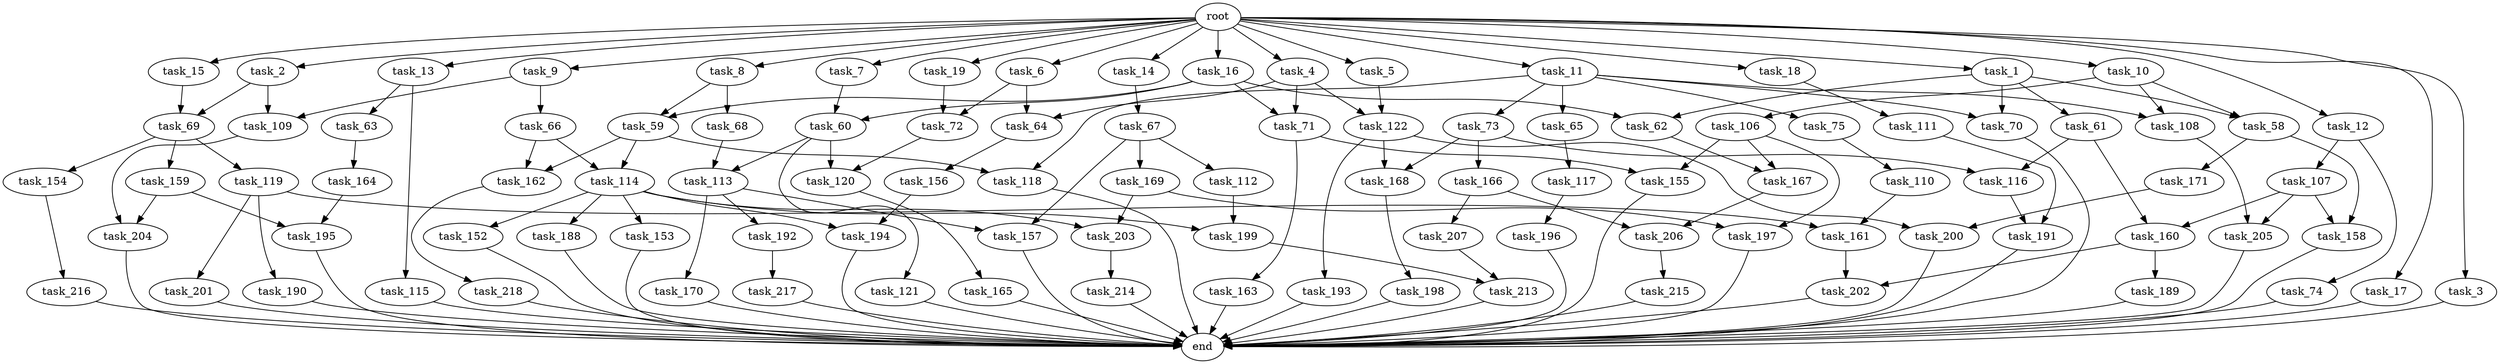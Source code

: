 digraph G {
  task_214 [size="343597383.680000"];
  task_19 [size="10.240000"];
  task_8 [size="10.240000"];
  task_156 [size="343597383.680000"];
  task_108 [size="9363028705.280001"];
  task_191 [size="5239860101.120000"];
  task_207 [size="8589934592.000000"];
  task_15 [size="10.240000"];
  task_58 [size="15547781611.520000"];
  task_114 [size="11682311045.120001"];
  task_18 [size="10.240000"];
  task_195 [size="9363028705.280001"];
  task_154 [size="2147483648.000000"];
  task_73 [size="773094113.280000"];
  task_16 [size="10.240000"];
  task_110 [size="2147483648.000000"];
  task_68 [size="4209067950.080000"];
  task_61 [size="6957847019.520000"];
  task_217 [size="1374389534.720000"];
  task_74 [size="8589934592.000000"];
  task_158 [size="4466765987.840000"];
  task_1 [size="10.240000"];
  task_64 [size="7645041786.880000"];
  task_160 [size="8332236554.240000"];
  task_11 [size="10.240000"];
  task_171 [size="3092376453.120000"];
  task_62 [size="8332236554.240000"];
  task_107 [size="8589934592.000000"];
  task_2 [size="10.240000"];
  task_10 [size="10.240000"];
  task_66 [size="3092376453.120000"];
  task_109 [size="5239860101.120000"];
  task_166 [size="5497558138.880000"];
  task_122 [size="7645041786.880000"];
  task_72 [size="4294967296.000000"];
  task_17 [size="10.240000"];
  task_199 [size="687194767.360000"];
  task_155 [size="6270652252.160000"];
  task_67 [size="5497558138.880000"];
  task_218 [size="343597383.680000"];
  task_203 [size="4552665333.760000"];
  task_157 [size="3435973836.800000"];
  task_106 [size="8589934592.000000"];
  task_197 [size="9706626088.960001"];
  task_194 [size="2491081031.680000"];
  task_159 [size="2147483648.000000"];
  task_167 [size="6270652252.160000"];
  task_59 [size="5583457484.800000"];
  end [size="0.000000"];
  task_170 [size="3092376453.120000"];
  task_9 [size="10.240000"];
  task_165 [size="8589934592.000000"];
  task_163 [size="773094113.280000"];
  task_192 [size="3092376453.120000"];
  task_202 [size="9105330667.520000"];
  task_69 [size="7645041786.880000"];
  task_118 [size="3865470566.400000"];
  task_117 [size="1374389534.720000"];
  task_196 [size="5497558138.880000"];
  task_201 [size="3092376453.120000"];
  task_65 [size="773094113.280000"];
  task_116 [size="12455405158.400000"];
  task_168 [size="9706626088.960001"];
  task_206 [size="9363028705.280001"];
  task_12 [size="10.240000"];
  task_193 [size="4209067950.080000"];
  task_121 [size="4209067950.080000"];
  task_152 [size="343597383.680000"];
  task_3 [size="10.240000"];
  task_216 [size="343597383.680000"];
  task_169 [size="343597383.680000"];
  task_5 [size="10.240000"];
  task_189 [size="2147483648.000000"];
  task_115 [size="773094113.280000"];
  task_190 [size="3092376453.120000"];
  task_188 [size="343597383.680000"];
  task_14 [size="10.240000"];
  task_198 [size="3092376453.120000"];
  task_4 [size="10.240000"];
  task_119 [size="2147483648.000000"];
  task_161 [size="6184752906.240000"];
  task_213 [size="9706626088.960001"];
  task_113 [size="8418135900.160000"];
  task_164 [size="343597383.680000"];
  task_112 [size="343597383.680000"];
  task_205 [size="5583457484.800000"];
  task_153 [size="343597383.680000"];
  root [size="0.000000"];
  task_120 [size="4982162063.360000"];
  task_60 [size="2147483648.000000"];
  task_6 [size="10.240000"];
  task_215 [size="5497558138.880000"];
  task_70 [size="7730941132.800000"];
  task_13 [size="10.240000"];
  task_162 [size="11682311045.120001"];
  task_200 [size="4552665333.760000"];
  task_111 [size="343597383.680000"];
  task_204 [size="14087492730.880001"];
  task_63 [size="773094113.280000"];
  task_7 [size="10.240000"];
  task_71 [size="6871947673.600000"];
  task_75 [size="773094113.280000"];

  task_214 -> end [size="1.000000"];
  task_19 -> task_72 [size="209715200.000000"];
  task_8 -> task_59 [size="411041792.000000"];
  task_8 -> task_68 [size="411041792.000000"];
  task_156 -> task_194 [size="209715200.000000"];
  task_108 -> task_205 [size="411041792.000000"];
  task_191 -> end [size="1.000000"];
  task_207 -> task_213 [size="536870912.000000"];
  task_15 -> task_69 [size="536870912.000000"];
  task_58 -> task_171 [size="301989888.000000"];
  task_58 -> task_158 [size="301989888.000000"];
  task_114 -> task_199 [size="33554432.000000"];
  task_114 -> task_188 [size="33554432.000000"];
  task_114 -> task_194 [size="33554432.000000"];
  task_114 -> task_152 [size="33554432.000000"];
  task_114 -> task_203 [size="33554432.000000"];
  task_114 -> task_153 [size="33554432.000000"];
  task_18 -> task_111 [size="33554432.000000"];
  task_195 -> end [size="1.000000"];
  task_154 -> task_216 [size="33554432.000000"];
  task_73 -> task_116 [size="536870912.000000"];
  task_73 -> task_168 [size="536870912.000000"];
  task_73 -> task_166 [size="536870912.000000"];
  task_16 -> task_62 [size="134217728.000000"];
  task_16 -> task_59 [size="134217728.000000"];
  task_16 -> task_60 [size="134217728.000000"];
  task_16 -> task_71 [size="134217728.000000"];
  task_110 -> task_161 [size="301989888.000000"];
  task_68 -> task_113 [size="411041792.000000"];
  task_61 -> task_116 [size="679477248.000000"];
  task_61 -> task_160 [size="679477248.000000"];
  task_217 -> end [size="1.000000"];
  task_74 -> end [size="1.000000"];
  task_158 -> end [size="1.000000"];
  task_1 -> task_61 [size="679477248.000000"];
  task_1 -> task_62 [size="679477248.000000"];
  task_1 -> task_58 [size="679477248.000000"];
  task_1 -> task_70 [size="679477248.000000"];
  task_64 -> task_156 [size="33554432.000000"];
  task_160 -> task_202 [size="209715200.000000"];
  task_160 -> task_189 [size="209715200.000000"];
  task_11 -> task_73 [size="75497472.000000"];
  task_11 -> task_108 [size="75497472.000000"];
  task_11 -> task_118 [size="75497472.000000"];
  task_11 -> task_75 [size="75497472.000000"];
  task_11 -> task_70 [size="75497472.000000"];
  task_11 -> task_65 [size="75497472.000000"];
  task_171 -> task_200 [size="33554432.000000"];
  task_62 -> task_167 [size="75497472.000000"];
  task_107 -> task_160 [size="134217728.000000"];
  task_107 -> task_205 [size="134217728.000000"];
  task_107 -> task_158 [size="134217728.000000"];
  task_2 -> task_69 [size="209715200.000000"];
  task_2 -> task_109 [size="209715200.000000"];
  task_10 -> task_106 [size="838860800.000000"];
  task_10 -> task_108 [size="838860800.000000"];
  task_10 -> task_58 [size="838860800.000000"];
  task_66 -> task_162 [size="838860800.000000"];
  task_66 -> task_114 [size="838860800.000000"];
  task_109 -> task_204 [size="536870912.000000"];
  task_166 -> task_207 [size="838860800.000000"];
  task_166 -> task_206 [size="838860800.000000"];
  task_122 -> task_193 [size="411041792.000000"];
  task_122 -> task_168 [size="411041792.000000"];
  task_122 -> task_200 [size="411041792.000000"];
  task_72 -> task_120 [size="75497472.000000"];
  task_17 -> end [size="1.000000"];
  task_199 -> task_213 [size="411041792.000000"];
  task_155 -> end [size="1.000000"];
  task_67 -> task_157 [size="33554432.000000"];
  task_67 -> task_169 [size="33554432.000000"];
  task_67 -> task_112 [size="33554432.000000"];
  task_218 -> end [size="1.000000"];
  task_203 -> task_214 [size="33554432.000000"];
  task_157 -> end [size="1.000000"];
  task_106 -> task_197 [size="536870912.000000"];
  task_106 -> task_155 [size="536870912.000000"];
  task_106 -> task_167 [size="536870912.000000"];
  task_197 -> end [size="1.000000"];
  task_194 -> end [size="1.000000"];
  task_159 -> task_204 [size="838860800.000000"];
  task_159 -> task_195 [size="838860800.000000"];
  task_167 -> task_206 [size="75497472.000000"];
  task_59 -> task_162 [size="301989888.000000"];
  task_59 -> task_118 [size="301989888.000000"];
  task_59 -> task_114 [size="301989888.000000"];
  task_170 -> end [size="1.000000"];
  task_9 -> task_66 [size="301989888.000000"];
  task_9 -> task_109 [size="301989888.000000"];
  task_165 -> end [size="1.000000"];
  task_163 -> end [size="1.000000"];
  task_192 -> task_217 [size="134217728.000000"];
  task_202 -> end [size="1.000000"];
  task_69 -> task_154 [size="209715200.000000"];
  task_69 -> task_159 [size="209715200.000000"];
  task_69 -> task_119 [size="209715200.000000"];
  task_118 -> end [size="1.000000"];
  task_117 -> task_196 [size="536870912.000000"];
  task_196 -> end [size="1.000000"];
  task_201 -> end [size="1.000000"];
  task_65 -> task_117 [size="134217728.000000"];
  task_116 -> task_191 [size="209715200.000000"];
  task_168 -> task_198 [size="301989888.000000"];
  task_206 -> task_215 [size="536870912.000000"];
  task_12 -> task_107 [size="838860800.000000"];
  task_12 -> task_74 [size="838860800.000000"];
  task_193 -> end [size="1.000000"];
  task_121 -> end [size="1.000000"];
  task_152 -> end [size="1.000000"];
  task_3 -> end [size="1.000000"];
  task_216 -> end [size="1.000000"];
  task_169 -> task_197 [size="411041792.000000"];
  task_169 -> task_203 [size="411041792.000000"];
  task_5 -> task_122 [size="209715200.000000"];
  task_189 -> end [size="1.000000"];
  task_115 -> end [size="1.000000"];
  task_190 -> end [size="1.000000"];
  task_188 -> end [size="1.000000"];
  task_14 -> task_67 [size="536870912.000000"];
  task_198 -> end [size="1.000000"];
  task_4 -> task_122 [size="536870912.000000"];
  task_4 -> task_71 [size="536870912.000000"];
  task_4 -> task_64 [size="536870912.000000"];
  task_119 -> task_161 [size="301989888.000000"];
  task_119 -> task_190 [size="301989888.000000"];
  task_119 -> task_201 [size="301989888.000000"];
  task_161 -> task_202 [size="679477248.000000"];
  task_213 -> end [size="1.000000"];
  task_113 -> task_170 [size="301989888.000000"];
  task_113 -> task_157 [size="301989888.000000"];
  task_113 -> task_192 [size="301989888.000000"];
  task_164 -> task_195 [size="75497472.000000"];
  task_112 -> task_199 [size="33554432.000000"];
  task_205 -> end [size="1.000000"];
  task_153 -> end [size="1.000000"];
  root -> task_8 [size="1.000000"];
  root -> task_19 [size="1.000000"];
  root -> task_16 [size="1.000000"];
  root -> task_14 [size="1.000000"];
  root -> task_6 [size="1.000000"];
  root -> task_4 [size="1.000000"];
  root -> task_5 [size="1.000000"];
  root -> task_1 [size="1.000000"];
  root -> task_10 [size="1.000000"];
  root -> task_13 [size="1.000000"];
  root -> task_15 [size="1.000000"];
  root -> task_9 [size="1.000000"];
  root -> task_3 [size="1.000000"];
  root -> task_12 [size="1.000000"];
  root -> task_11 [size="1.000000"];
  root -> task_2 [size="1.000000"];
  root -> task_18 [size="1.000000"];
  root -> task_7 [size="1.000000"];
  root -> task_17 [size="1.000000"];
  task_120 -> task_165 [size="838860800.000000"];
  task_60 -> task_120 [size="411041792.000000"];
  task_60 -> task_113 [size="411041792.000000"];
  task_60 -> task_121 [size="411041792.000000"];
  task_6 -> task_72 [size="209715200.000000"];
  task_6 -> task_64 [size="209715200.000000"];
  task_215 -> end [size="1.000000"];
  task_70 -> end [size="1.000000"];
  task_13 -> task_63 [size="75497472.000000"];
  task_13 -> task_115 [size="75497472.000000"];
  task_162 -> task_218 [size="33554432.000000"];
  task_200 -> end [size="1.000000"];
  task_111 -> task_191 [size="301989888.000000"];
  task_204 -> end [size="1.000000"];
  task_63 -> task_164 [size="33554432.000000"];
  task_7 -> task_60 [size="75497472.000000"];
  task_71 -> task_155 [size="75497472.000000"];
  task_71 -> task_163 [size="75497472.000000"];
  task_75 -> task_110 [size="209715200.000000"];
}
